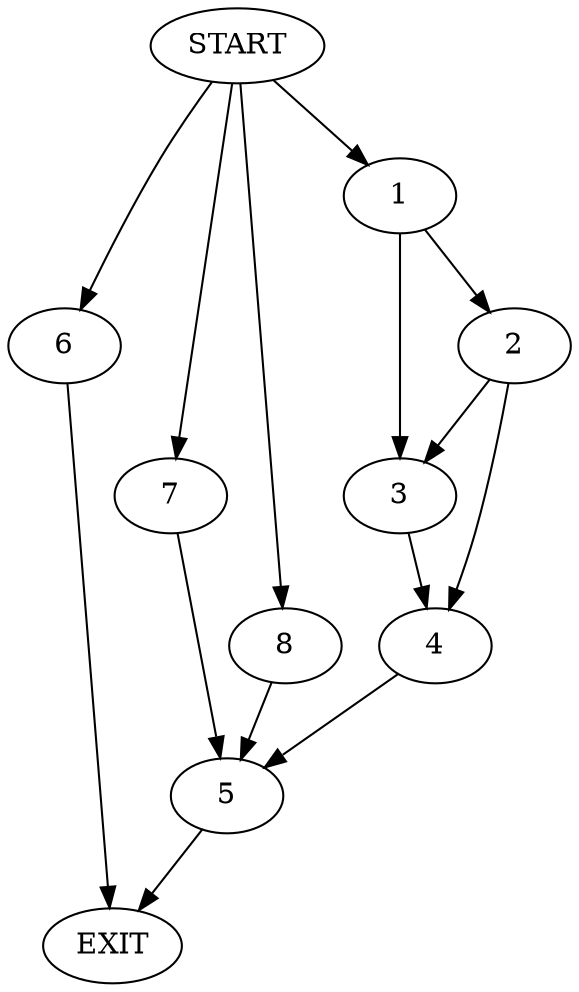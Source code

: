 digraph {
0 [label="START"]
9 [label="EXIT"]
0 -> 1
1 -> 2
1 -> 3
2 -> 4
2 -> 3
3 -> 4
4 -> 5
5 -> 9
0 -> 6
6 -> 9
0 -> 7
7 -> 5
0 -> 8
8 -> 5
}
